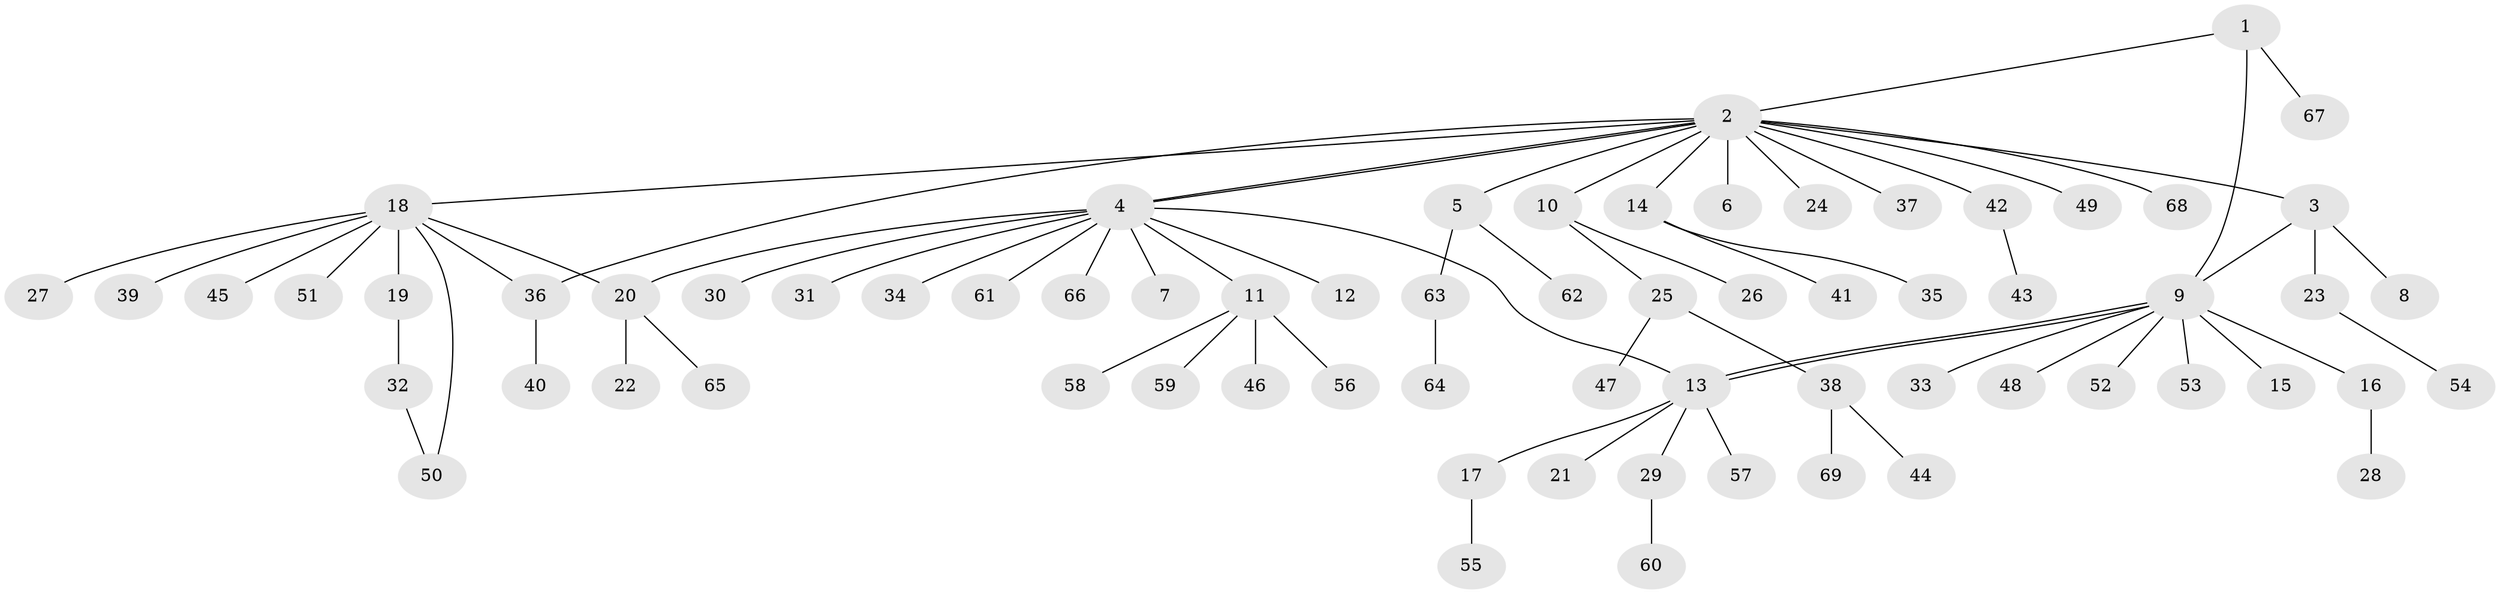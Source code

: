 // coarse degree distribution, {1: 0.9117647058823529, 7: 0.029411764705882353, 18: 0.029411764705882353, 10: 0.029411764705882353}
// Generated by graph-tools (version 1.1) at 2025/50/03/04/25 21:50:48]
// undirected, 69 vertices, 75 edges
graph export_dot {
graph [start="1"]
  node [color=gray90,style=filled];
  1;
  2;
  3;
  4;
  5;
  6;
  7;
  8;
  9;
  10;
  11;
  12;
  13;
  14;
  15;
  16;
  17;
  18;
  19;
  20;
  21;
  22;
  23;
  24;
  25;
  26;
  27;
  28;
  29;
  30;
  31;
  32;
  33;
  34;
  35;
  36;
  37;
  38;
  39;
  40;
  41;
  42;
  43;
  44;
  45;
  46;
  47;
  48;
  49;
  50;
  51;
  52;
  53;
  54;
  55;
  56;
  57;
  58;
  59;
  60;
  61;
  62;
  63;
  64;
  65;
  66;
  67;
  68;
  69;
  1 -- 2;
  1 -- 9;
  1 -- 67;
  2 -- 3;
  2 -- 4;
  2 -- 4;
  2 -- 5;
  2 -- 6;
  2 -- 10;
  2 -- 14;
  2 -- 18;
  2 -- 24;
  2 -- 36;
  2 -- 37;
  2 -- 42;
  2 -- 49;
  2 -- 68;
  3 -- 8;
  3 -- 9;
  3 -- 23;
  4 -- 7;
  4 -- 11;
  4 -- 12;
  4 -- 13;
  4 -- 20;
  4 -- 30;
  4 -- 31;
  4 -- 34;
  4 -- 61;
  4 -- 66;
  5 -- 62;
  5 -- 63;
  9 -- 13;
  9 -- 13;
  9 -- 15;
  9 -- 16;
  9 -- 33;
  9 -- 48;
  9 -- 52;
  9 -- 53;
  10 -- 25;
  10 -- 26;
  11 -- 46;
  11 -- 56;
  11 -- 58;
  11 -- 59;
  13 -- 17;
  13 -- 21;
  13 -- 29;
  13 -- 57;
  14 -- 35;
  14 -- 41;
  16 -- 28;
  17 -- 55;
  18 -- 19;
  18 -- 20;
  18 -- 27;
  18 -- 36;
  18 -- 39;
  18 -- 45;
  18 -- 50;
  18 -- 51;
  19 -- 32;
  20 -- 22;
  20 -- 65;
  23 -- 54;
  25 -- 38;
  25 -- 47;
  29 -- 60;
  32 -- 50;
  36 -- 40;
  38 -- 44;
  38 -- 69;
  42 -- 43;
  63 -- 64;
}
